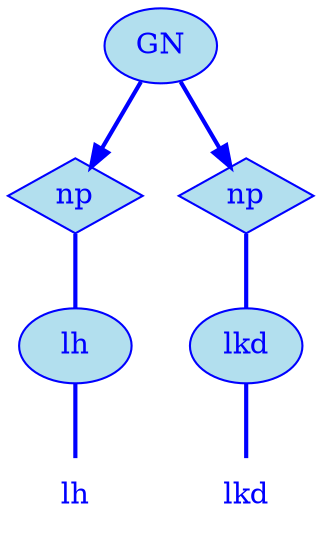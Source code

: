 digraph g {
	graph [bb="0,0,126,252"];
	node [label="\N"];
	graph [_draw_="c 5 -white C 5 -white P 4 0 0 0 252 126 252 126 0 ",
		xdotversion="1.2"];
	"mc1s1_t1#token84" [label=lh, shape=plaintext, fillcolor=lightblue2, fontcolor=blue, pos="27,18", width="0.75", height="0.50", _ldraw_="F 14.000000 11 -Times-Roman c 4 -blue T 27 13 0 13 2 -lh "];
	"mc1s1_W1#wordmc1s1_t1#token" [label=lh, shape=ellipse, fillcolor=lightblue2, fontcolor=blue, pos="27,90", width="0.75", height="0.50", color=blue, style=filled, _draw_="S 6 -filled c 4 -blue C 10 -lightblue2 E 27 90 27 18 ", _ldraw_="F 14.000000 11 -Times-Roman c 4 -blue T 27 85 0 13 2 -lh "];
	"mc1s1_P13#pos" [label=np, shape=diamond, fillcolor=lightblue2, fontcolor=blue, pos="27,162", width="0.75", height="0.50", color=blue, style=filled, _draw_="S 6 -filled c 4 -blue C 10 -lightblue2 P 4 27 180 0 162 27 144 54 162 ", _ldraw_="F 14.000000 11 -Times-Roman c 4 -blue T 27 157 0 17 2 -np "];
	"mc1s1_t3#token87" [label=lkd, shape=plaintext, fillcolor=lightblue2, fontcolor=blue, pos="99,18", width="0.75", height="0.50", _ldraw_="F 14.000000 11 -Times-Roman c 4 -blue T 99 13 0 20 3 -lkd "];
	"mc1s1_W2#wordmc1s1_t3#token" [label=lkd, shape=ellipse, fillcolor=lightblue2, fontcolor=blue, pos="99,90", width="0.75", height="0.50", color=blue, style=filled, _draw_="S 6 -filled c 4 -blue C 10 -lightblue2 E 99 90 27 18 ", _ldraw_="F 14.000000 11 -Times-Roman c 4 -blue T 99 85 0 20 3 -lkd "];
	"mc1s1_P38#pos" [label=np, shape=diamond, fillcolor=lightblue2, fontcolor=blue, pos="99,162", width="0.75", height="0.50", color=blue, style=filled, _draw_="S 6 -filled c 4 -blue C 10 -lightblue2 P 4 99 180 72 162 99 144 126 162 ", _ldraw_="F 14.000000 11 -Times-Roman c 4 -blue T 99 157 0 17 2 -np "];
	"mc1s1_chk0#chunk" [label=GN, fillcolor=lightblue2, fontcolor=blue, pos="63,234", width="0.75", height="0.50", color=blue, style=filled, arrowhead=doubleoctagon, _draw_="S 6 -filled c 4 -blue C 10 -lightblue2 E 63 234 27 18 ", _ldraw_="F 14.000000 11 -Times-Roman c 4 -blue T 63 229 0 22 2 -GN "];
	"mc1s1_W1#wordmc1s1_t1#token" -> "mc1s1_t1#token84" [arrowhead=none, color=blue, fontcolor=blue, style=bold, minlen=1, pos="27,72 27,61 27,47 27,36", _draw_="S 4 -bold c 4 -blue B 4 27 72 27 61 27 47 27 36 "];
	"mc1s1_P13#pos" -> "mc1s1_W1#wordmc1s1_t1#token" [arrowhead=none, color=blue, fontcolor=blue, style=bold, minlen=1, pos="27,144 27,133 27,119 27,108", _draw_="S 4 -bold c 4 -blue B 4 27 144 27 133 27 119 27 108 "];
	"mc1s1_W2#wordmc1s1_t3#token" -> "mc1s1_t3#token87" [arrowhead=none, color=blue, fontcolor=blue, style=bold, minlen=1, pos="99,72 99,61 99,47 99,36", _draw_="S 4 -bold c 4 -blue B 4 99 72 99 61 99 47 99 36 "];
	"mc1s1_P38#pos" -> "mc1s1_W2#wordmc1s1_t3#token" [arrowhead=none, color=blue, fontcolor=blue, style=bold, minlen=1, pos="99,144 99,133 99,119 99,108", _draw_="S 4 -bold c 4 -blue B 4 99 144 99 133 99 119 99 108 "];
	"mc1s1_chk0#chunk" -> "mc1s1_P13#pos" [color=blue, fontcolor=blue, style=bold, minlen=1, pos="e,34,176 54,217 49,207 44,195 39,185", shape=normal, _draw_="S 4 -bold c 4 -blue B 4 54 217 49 207 44 195 39 185 ", _hdraw_="S 5 -solid S 15 -setlinewidth(1) c 4 -blue C 4 -blue P 3 42 183 34 176 36 186 "];
	"mc1s1_chk0#chunk" -> "mc1s1_P38#pos" [color=blue, fontcolor=blue, style=bold, minlen=1, pos="e,92,176 72,217 77,207 82,195 87,185", shape=normal, _draw_="S 4 -bold c 4 -blue B 4 72 217 77 207 82 195 87 185 ", _hdraw_="S 5 -solid S 15 -setlinewidth(1) c 4 -blue C 4 -blue P 3 90 186 92 176 84 183 "];
}
